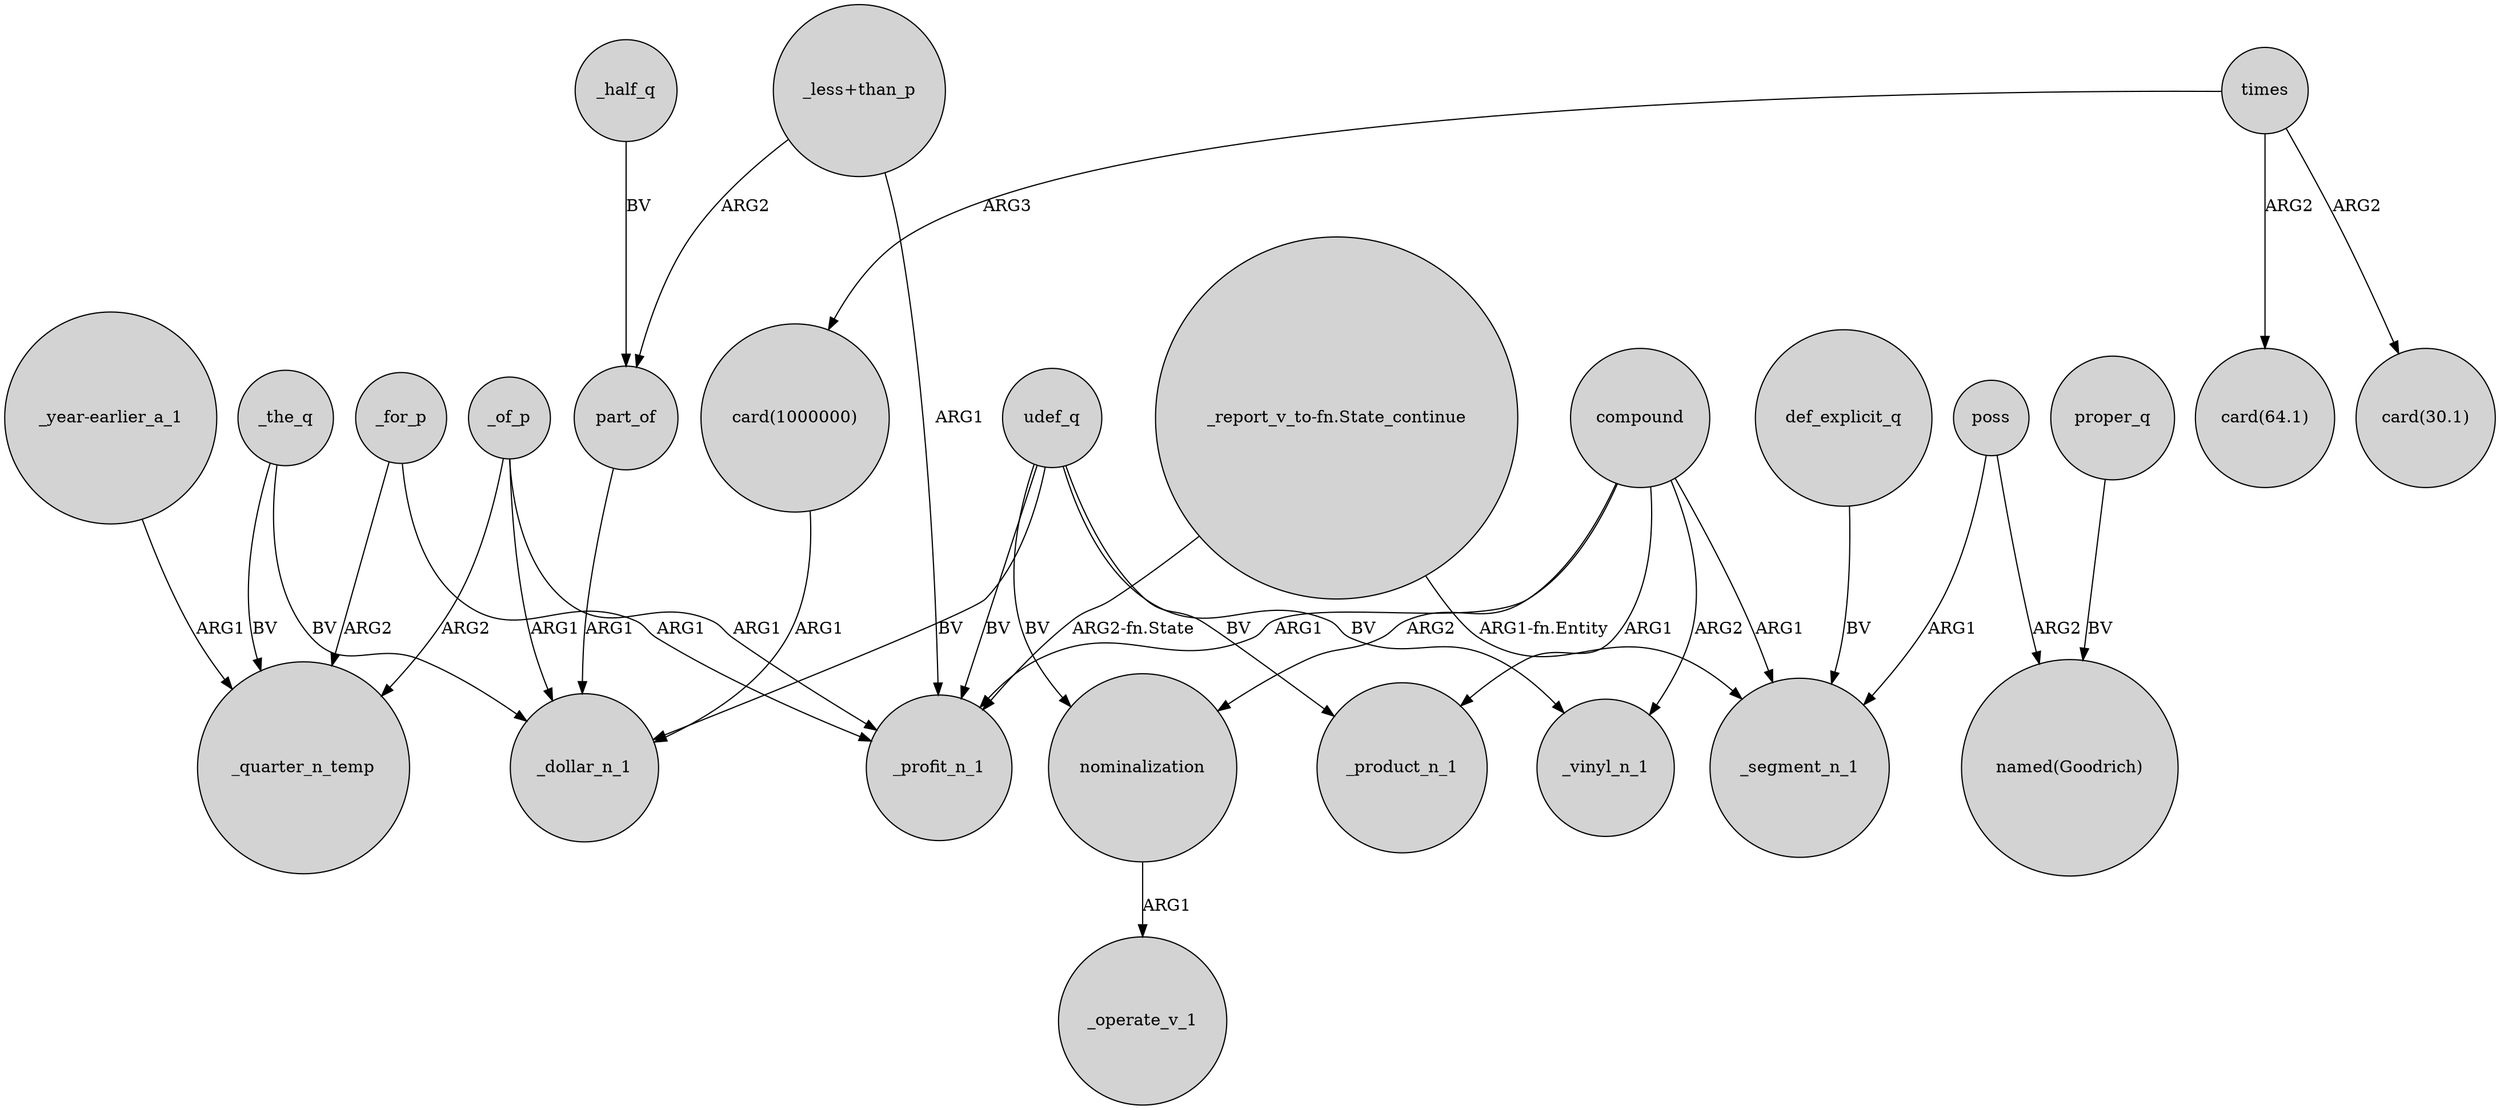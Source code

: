 digraph {
	node [shape=circle style=filled]
	_of_p -> _dollar_n_1 [label=ARG1]
	"_less+than_p" -> _profit_n_1 [label=ARG1]
	_for_p -> _profit_n_1 [label=ARG1]
	"_less+than_p" -> part_of [label=ARG2]
	compound -> _segment_n_1 [label=ARG1]
	_of_p -> _quarter_n_temp [label=ARG2]
	_the_q -> _quarter_n_temp [label=BV]
	udef_q -> nominalization [label=BV]
	nominalization -> _operate_v_1 [label=ARG1]
	times -> "card(1000000)" [label=ARG3]
	udef_q -> _profit_n_1 [label=BV]
	"_report_v_to-fn.State_continue" -> _segment_n_1 [label="ARG1-fn.Entity"]
	_the_q -> _dollar_n_1 [label=BV]
	udef_q -> _product_n_1 [label=BV]
	compound -> nominalization [label=ARG2]
	_for_p -> _quarter_n_temp [label=ARG2]
	_half_q -> part_of [label=BV]
	_of_p -> _profit_n_1 [label=ARG1]
	proper_q -> "named(Goodrich)" [label=BV]
	"_report_v_to-fn.State_continue" -> _profit_n_1 [label="ARG2-fn.State"]
	"_year-earlier_a_1" -> _quarter_n_temp [label=ARG1]
	compound -> _profit_n_1 [label=ARG1]
	udef_q -> _dollar_n_1 [label=BV]
	def_explicit_q -> _segment_n_1 [label=BV]
	"card(1000000)" -> _dollar_n_1 [label=ARG1]
	part_of -> _dollar_n_1 [label=ARG1]
	poss -> "named(Goodrich)" [label=ARG2]
	compound -> _vinyl_n_1 [label=ARG2]
	compound -> _product_n_1 [label=ARG1]
	times -> "card(64.1)" [label=ARG2]
	times -> "card(30.1)" [label=ARG2]
	poss -> _segment_n_1 [label=ARG1]
	udef_q -> _vinyl_n_1 [label=BV]
}
